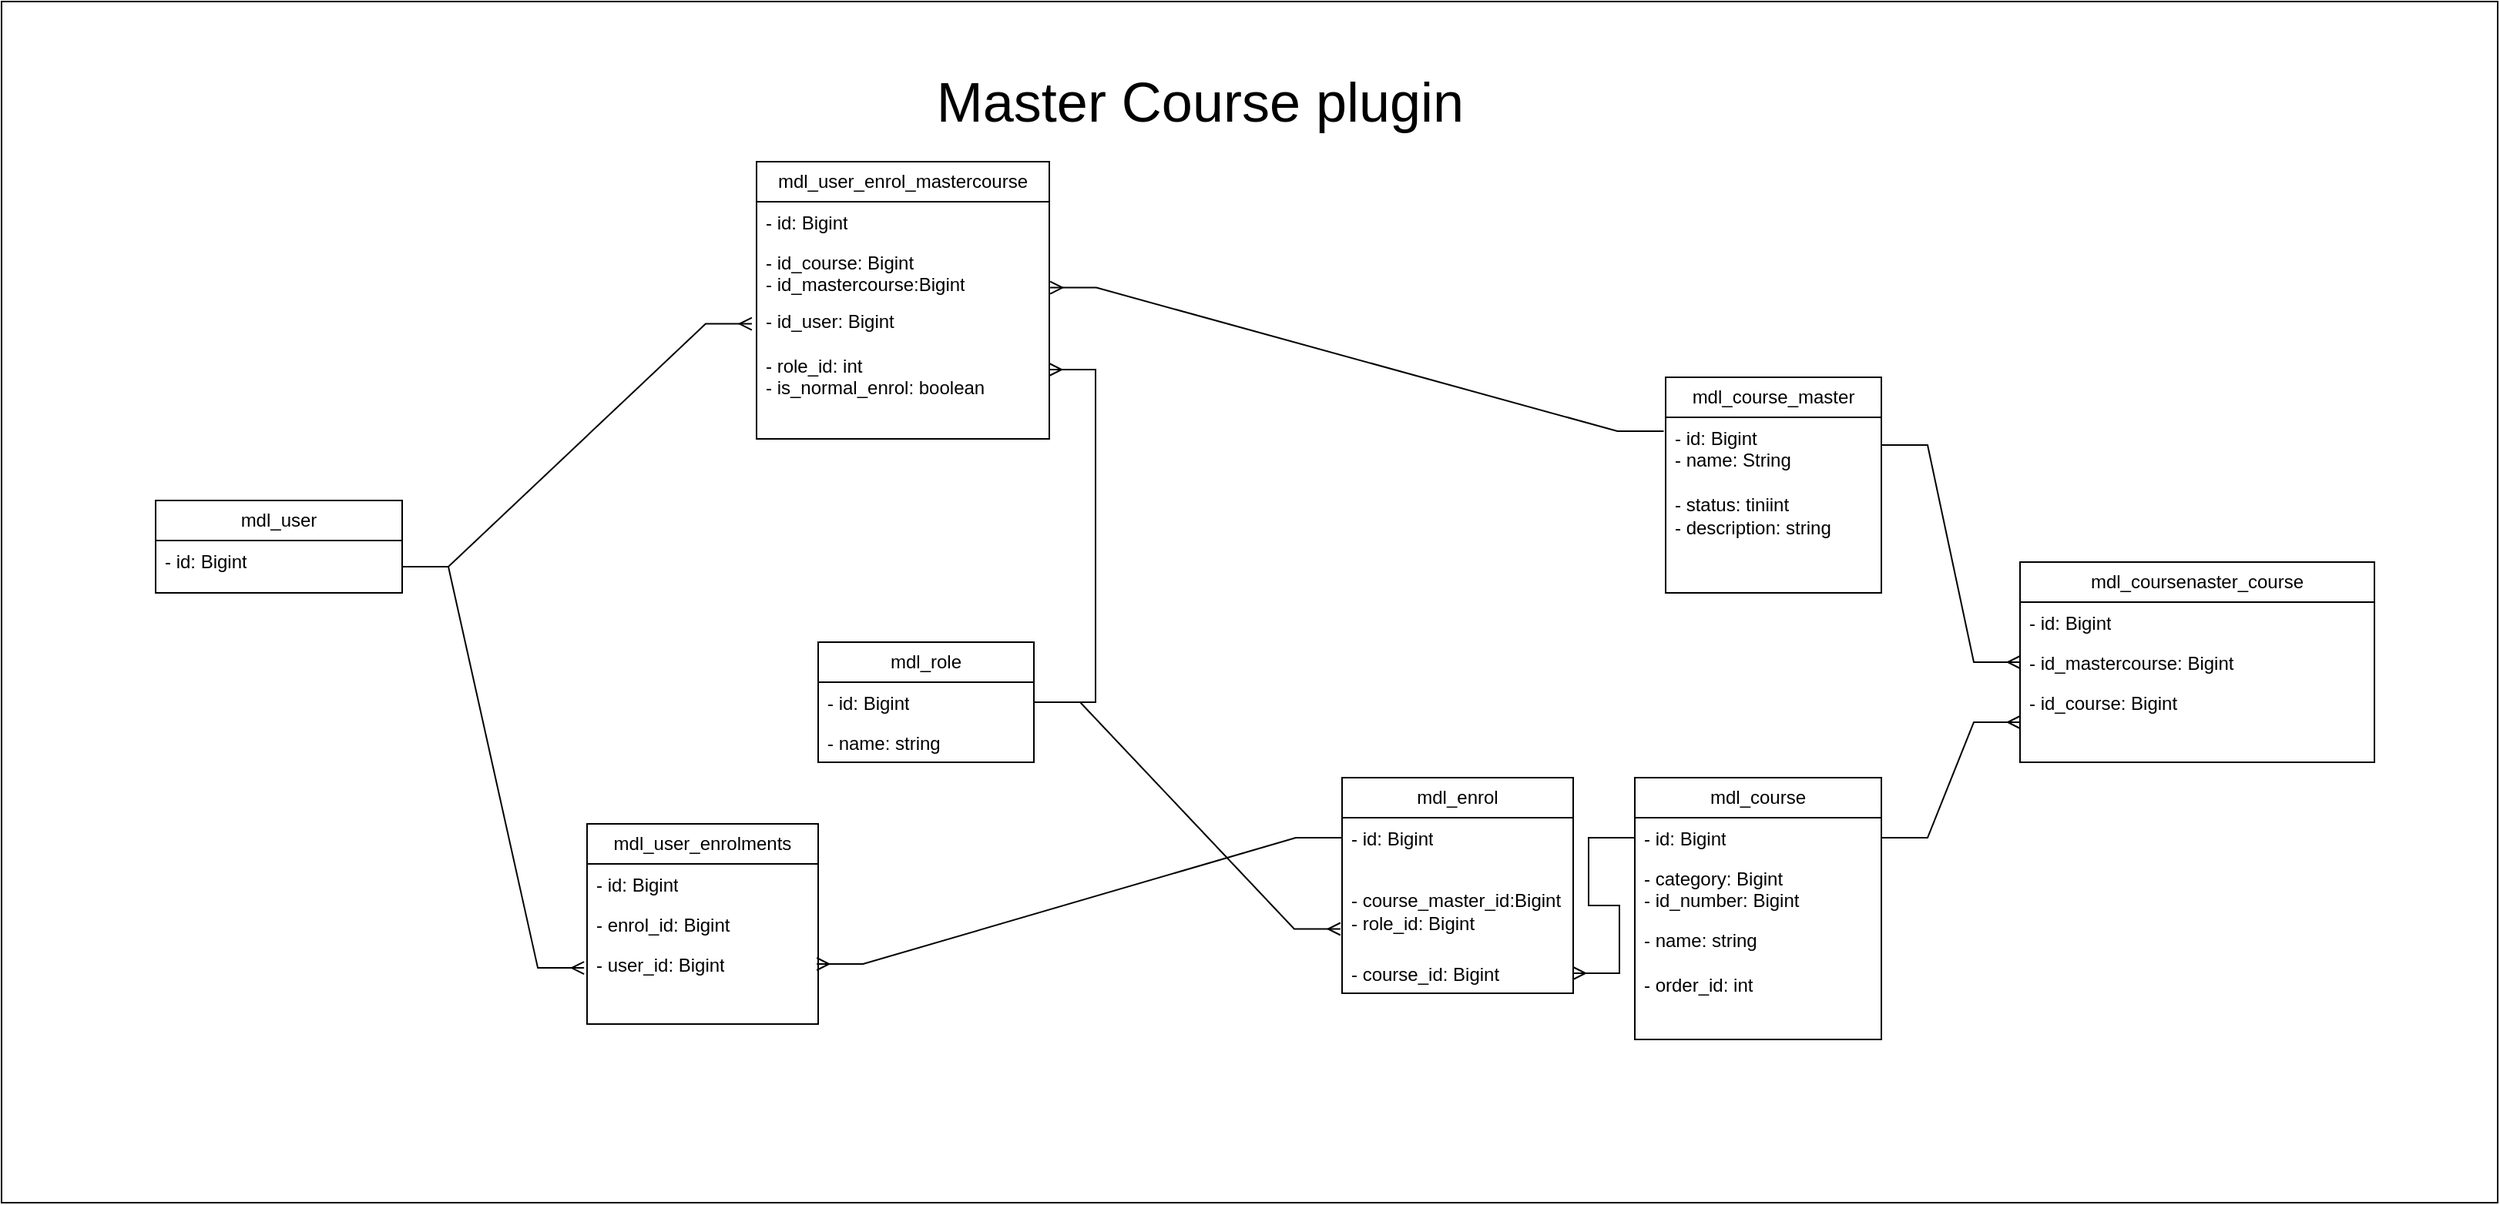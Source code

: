 <mxfile version="21.2.9" type="device">
  <diagram name="Trang-1" id="vvAySkEcpuYet9gHZzhA">
    <mxGraphModel dx="3701" dy="2786" grid="1" gridSize="10" guides="1" tooltips="1" connect="1" arrows="1" fold="1" page="1" pageScale="1" pageWidth="827" pageHeight="1169" math="0" shadow="0">
      <root>
        <mxCell id="0" />
        <mxCell id="1" parent="0" />
        <mxCell id="dgNV_hn4S3hzJ5rHGfrF-4" value="" style="rounded=0;whiteSpace=wrap;html=1;" vertex="1" parent="1">
          <mxGeometry x="-500" y="-714" width="1620" height="780" as="geometry" />
        </mxCell>
        <mxCell id="FjE_208zSfqARchq0bAL-17" value="mdl_user_enrolments" style="swimlane;fontStyle=0;childLayout=stackLayout;horizontal=1;startSize=26;fillColor=none;horizontalStack=0;resizeParent=1;resizeParentMax=0;resizeLast=0;collapsible=1;marginBottom=0;whiteSpace=wrap;html=1;" parent="1" vertex="1">
          <mxGeometry x="-120" y="-180" width="150" height="130" as="geometry" />
        </mxCell>
        <mxCell id="FjE_208zSfqARchq0bAL-18" value="- id: Bigint" style="text;strokeColor=none;fillColor=none;align=left;verticalAlign=top;spacingLeft=4;spacingRight=4;overflow=hidden;rotatable=0;points=[[0,0.5],[1,0.5]];portConstraint=eastwest;whiteSpace=wrap;html=1;" parent="FjE_208zSfqARchq0bAL-17" vertex="1">
          <mxGeometry y="26" width="150" height="26" as="geometry" />
        </mxCell>
        <mxCell id="FjE_208zSfqARchq0bAL-19" value="- enrol_id: Bigint" style="text;strokeColor=none;fillColor=none;align=left;verticalAlign=top;spacingLeft=4;spacingRight=4;overflow=hidden;rotatable=0;points=[[0,0.5],[1,0.5]];portConstraint=eastwest;whiteSpace=wrap;html=1;" parent="FjE_208zSfqARchq0bAL-17" vertex="1">
          <mxGeometry y="52" width="150" height="26" as="geometry" />
        </mxCell>
        <mxCell id="FjE_208zSfqARchq0bAL-20" value="- user_id: Bigint&lt;br&gt;" style="text;strokeColor=none;fillColor=none;align=left;verticalAlign=top;spacingLeft=4;spacingRight=4;overflow=hidden;rotatable=0;points=[[0,0.5],[1,0.5]];portConstraint=eastwest;whiteSpace=wrap;html=1;" parent="FjE_208zSfqARchq0bAL-17" vertex="1">
          <mxGeometry y="78" width="150" height="52" as="geometry" />
        </mxCell>
        <mxCell id="FjE_208zSfqARchq0bAL-21" value="mdl_enrol" style="swimlane;fontStyle=0;childLayout=stackLayout;horizontal=1;startSize=26;fillColor=none;horizontalStack=0;resizeParent=1;resizeParentMax=0;resizeLast=0;collapsible=1;marginBottom=0;whiteSpace=wrap;html=1;" parent="1" vertex="1">
          <mxGeometry x="370" y="-210" width="150" height="140" as="geometry" />
        </mxCell>
        <mxCell id="FjE_208zSfqARchq0bAL-22" value="- id: Bigint" style="text;strokeColor=none;fillColor=none;align=left;verticalAlign=top;spacingLeft=4;spacingRight=4;overflow=hidden;rotatable=0;points=[[0,0.5],[1,0.5]];portConstraint=eastwest;whiteSpace=wrap;html=1;" parent="FjE_208zSfqARchq0bAL-21" vertex="1">
          <mxGeometry y="26" width="150" height="26" as="geometry" />
        </mxCell>
        <mxCell id="FjE_208zSfqARchq0bAL-24" value="&lt;br&gt;- course_master_id:Bigint&lt;br&gt;- role_id: Bigint" style="text;strokeColor=none;fillColor=none;align=left;verticalAlign=top;spacingLeft=4;spacingRight=4;overflow=hidden;rotatable=0;points=[[0,0.5],[1,0.5]];portConstraint=eastwest;whiteSpace=wrap;html=1;" parent="FjE_208zSfqARchq0bAL-21" vertex="1">
          <mxGeometry y="52" width="150" height="62" as="geometry" />
        </mxCell>
        <mxCell id="FjE_208zSfqARchq0bAL-23" value="- course_id: Bigint" style="text;strokeColor=none;fillColor=none;align=left;verticalAlign=top;spacingLeft=4;spacingRight=4;overflow=hidden;rotatable=0;points=[[0,0.5],[1,0.5]];portConstraint=eastwest;whiteSpace=wrap;html=1;" parent="FjE_208zSfqARchq0bAL-21" vertex="1">
          <mxGeometry y="114" width="150" height="26" as="geometry" />
        </mxCell>
        <mxCell id="FjE_208zSfqARchq0bAL-25" value="mdl_role" style="swimlane;fontStyle=0;childLayout=stackLayout;horizontal=1;startSize=26;fillColor=none;horizontalStack=0;resizeParent=1;resizeParentMax=0;resizeLast=0;collapsible=1;marginBottom=0;whiteSpace=wrap;html=1;" parent="1" vertex="1">
          <mxGeometry x="30" y="-298" width="140" height="78" as="geometry" />
        </mxCell>
        <mxCell id="FjE_208zSfqARchq0bAL-26" value="- id: Bigint" style="text;strokeColor=none;fillColor=none;align=left;verticalAlign=top;spacingLeft=4;spacingRight=4;overflow=hidden;rotatable=0;points=[[0,0.5],[1,0.5]];portConstraint=eastwest;whiteSpace=wrap;html=1;" parent="FjE_208zSfqARchq0bAL-25" vertex="1">
          <mxGeometry y="26" width="140" height="26" as="geometry" />
        </mxCell>
        <mxCell id="FjE_208zSfqARchq0bAL-27" value="- name: string" style="text;strokeColor=none;fillColor=none;align=left;verticalAlign=top;spacingLeft=4;spacingRight=4;overflow=hidden;rotatable=0;points=[[0,0.5],[1,0.5]];portConstraint=eastwest;whiteSpace=wrap;html=1;" parent="FjE_208zSfqARchq0bAL-25" vertex="1">
          <mxGeometry y="52" width="140" height="26" as="geometry" />
        </mxCell>
        <mxCell id="FjE_208zSfqARchq0bAL-36" value="mdl_course" style="swimlane;fontStyle=0;childLayout=stackLayout;horizontal=1;startSize=26;fillColor=none;horizontalStack=0;resizeParent=1;resizeParentMax=0;resizeLast=0;collapsible=1;marginBottom=0;whiteSpace=wrap;html=1;" parent="1" vertex="1">
          <mxGeometry x="560" y="-210" width="160" height="170" as="geometry">
            <mxRectangle x="160" y="310" width="100" height="30" as="alternateBounds" />
          </mxGeometry>
        </mxCell>
        <mxCell id="FjE_208zSfqARchq0bAL-37" value="- id: Bigint" style="text;strokeColor=none;fillColor=none;align=left;verticalAlign=top;spacingLeft=4;spacingRight=4;overflow=hidden;rotatable=0;points=[[0,0.5],[1,0.5]];portConstraint=eastwest;whiteSpace=wrap;html=1;" parent="FjE_208zSfqARchq0bAL-36" vertex="1">
          <mxGeometry y="26" width="160" height="26" as="geometry" />
        </mxCell>
        <mxCell id="FjE_208zSfqARchq0bAL-38" value="- category: Bigint&lt;br&gt;- id_number: Bigint" style="text;strokeColor=none;fillColor=none;align=left;verticalAlign=top;spacingLeft=4;spacingRight=4;overflow=hidden;rotatable=0;points=[[0,0.5],[1,0.5]];portConstraint=eastwest;whiteSpace=wrap;html=1;" parent="FjE_208zSfqARchq0bAL-36" vertex="1">
          <mxGeometry y="52" width="160" height="40" as="geometry" />
        </mxCell>
        <mxCell id="FjE_208zSfqARchq0bAL-39" value="- name: string&lt;br&gt;&lt;br&gt;- order_id: int" style="text;strokeColor=none;fillColor=none;align=left;verticalAlign=top;spacingLeft=4;spacingRight=4;overflow=hidden;rotatable=0;points=[[0,0.5],[1,0.5]];portConstraint=eastwest;whiteSpace=wrap;html=1;" parent="FjE_208zSfqARchq0bAL-36" vertex="1">
          <mxGeometry y="92" width="160" height="78" as="geometry" />
        </mxCell>
        <mxCell id="FjE_208zSfqARchq0bAL-51" value="mdl_course_master" style="swimlane;fontStyle=0;childLayout=stackLayout;horizontal=1;startSize=26;fillColor=none;horizontalStack=0;resizeParent=1;resizeParentMax=0;resizeLast=0;collapsible=1;marginBottom=0;whiteSpace=wrap;html=1;" parent="1" vertex="1">
          <mxGeometry x="580" y="-470" width="140" height="140" as="geometry" />
        </mxCell>
        <mxCell id="FjE_208zSfqARchq0bAL-52" value="- id: Bigint&lt;br&gt;- name: String&lt;br&gt;&lt;br&gt;- status: tiniint&lt;br&gt;- description: string" style="text;strokeColor=none;fillColor=none;align=left;verticalAlign=top;spacingLeft=4;spacingRight=4;overflow=hidden;rotatable=0;points=[[0,0.5],[1,0.5]];portConstraint=eastwest;whiteSpace=wrap;html=1;" parent="FjE_208zSfqARchq0bAL-51" vertex="1">
          <mxGeometry y="26" width="140" height="114" as="geometry" />
        </mxCell>
        <mxCell id="FjE_208zSfqARchq0bAL-60" value="mdl_user" style="swimlane;fontStyle=0;childLayout=stackLayout;horizontal=1;startSize=26;fillColor=none;horizontalStack=0;resizeParent=1;resizeParentMax=0;resizeLast=0;collapsible=1;marginBottom=0;whiteSpace=wrap;html=1;" parent="1" vertex="1">
          <mxGeometry x="-400" y="-390" width="160" height="60" as="geometry" />
        </mxCell>
        <mxCell id="FjE_208zSfqARchq0bAL-61" value="- id: Bigint" style="text;strokeColor=none;fillColor=none;align=left;verticalAlign=top;spacingLeft=4;spacingRight=4;overflow=hidden;rotatable=0;points=[[0,0.5],[1,0.5]];portConstraint=eastwest;whiteSpace=wrap;html=1;" parent="FjE_208zSfqARchq0bAL-60" vertex="1">
          <mxGeometry y="26" width="160" height="34" as="geometry" />
        </mxCell>
        <mxCell id="FjE_208zSfqARchq0bAL-71" value="" style="edgeStyle=entityRelationEdgeStyle;fontSize=12;html=1;endArrow=ERmany;rounded=0;exitX=0;exitY=0.5;exitDx=0;exitDy=0;entryX=0.994;entryY=0.25;entryDx=0;entryDy=0;entryPerimeter=0;" parent="1" source="FjE_208zSfqARchq0bAL-22" target="FjE_208zSfqARchq0bAL-20" edge="1">
          <mxGeometry width="100" height="100" relative="1" as="geometry">
            <mxPoint x="350" y="280" as="sourcePoint" />
            <mxPoint x="450" y="180" as="targetPoint" />
          </mxGeometry>
        </mxCell>
        <mxCell id="FjE_208zSfqARchq0bAL-72" value="" style="edgeStyle=entityRelationEdgeStyle;fontSize=12;html=1;endArrow=ERmany;rounded=0;exitX=1;exitY=0.5;exitDx=0;exitDy=0;entryX=-0.007;entryY=0.746;entryDx=0;entryDy=0;entryPerimeter=0;" parent="1" source="FjE_208zSfqARchq0bAL-26" target="FjE_208zSfqARchq0bAL-24" edge="1">
          <mxGeometry width="100" height="100" relative="1" as="geometry">
            <mxPoint x="350" y="280" as="sourcePoint" />
            <mxPoint x="450" y="180" as="targetPoint" />
          </mxGeometry>
        </mxCell>
        <mxCell id="FjE_208zSfqARchq0bAL-73" value="&lt;font style=&quot;font-size: 36px;&quot;&gt;Master Course plugin&lt;/font&gt;" style="text;html=1;strokeColor=none;fillColor=none;align=center;verticalAlign=middle;whiteSpace=wrap;rounded=0;" parent="1" vertex="1">
          <mxGeometry x="80" y="-714" width="396" height="130" as="geometry" />
        </mxCell>
        <mxCell id="y1xLyGdMRMNzuJavJluG-1" value="mdl_user_enrol_mastercourse" style="swimlane;fontStyle=0;childLayout=stackLayout;horizontal=1;startSize=26;fillColor=none;horizontalStack=0;resizeParent=1;resizeParentMax=0;resizeLast=0;collapsible=1;marginBottom=0;whiteSpace=wrap;html=1;" parent="1" vertex="1">
          <mxGeometry x="-10" y="-610" width="190" height="180" as="geometry" />
        </mxCell>
        <mxCell id="y1xLyGdMRMNzuJavJluG-2" value="- id: Bigint" style="text;strokeColor=none;fillColor=none;align=left;verticalAlign=top;spacingLeft=4;spacingRight=4;overflow=hidden;rotatable=0;points=[[0,0.5],[1,0.5]];portConstraint=eastwest;whiteSpace=wrap;html=1;" parent="y1xLyGdMRMNzuJavJluG-1" vertex="1">
          <mxGeometry y="26" width="190" height="26" as="geometry" />
        </mxCell>
        <mxCell id="y1xLyGdMRMNzuJavJluG-3" value="- id_course: Bigint&lt;br&gt;- id_mastercourse:Bigint&lt;br&gt;" style="text;strokeColor=none;fillColor=none;align=left;verticalAlign=top;spacingLeft=4;spacingRight=4;overflow=hidden;rotatable=0;points=[[0,0.5],[1,0.5]];portConstraint=eastwest;whiteSpace=wrap;html=1;" parent="y1xLyGdMRMNzuJavJluG-1" vertex="1">
          <mxGeometry y="52" width="190" height="38" as="geometry" />
        </mxCell>
        <mxCell id="y1xLyGdMRMNzuJavJluG-4" value="- id_user: Bigint&lt;br&gt;&lt;br&gt;- role_id: int&lt;br&gt;- is_normal_enrol: boolean" style="text;strokeColor=none;fillColor=none;align=left;verticalAlign=top;spacingLeft=4;spacingRight=4;overflow=hidden;rotatable=0;points=[[0,0.5],[1,0.5]];portConstraint=eastwest;whiteSpace=wrap;html=1;" parent="y1xLyGdMRMNzuJavJluG-1" vertex="1">
          <mxGeometry y="90" width="190" height="90" as="geometry" />
        </mxCell>
        <mxCell id="y1xLyGdMRMNzuJavJluG-6" value="" style="edgeStyle=entityRelationEdgeStyle;fontSize=12;html=1;endArrow=ERmany;rounded=0;exitX=-0.009;exitY=0.079;exitDx=0;exitDy=0;exitPerimeter=0;entryX=1.003;entryY=0.784;entryDx=0;entryDy=0;entryPerimeter=0;" parent="1" source="FjE_208zSfqARchq0bAL-52" target="y1xLyGdMRMNzuJavJluG-3" edge="1">
          <mxGeometry width="100" height="100" relative="1" as="geometry">
            <mxPoint x="300" y="-180" as="sourcePoint" />
            <mxPoint x="380" y="-350" as="targetPoint" />
          </mxGeometry>
        </mxCell>
        <mxCell id="y1xLyGdMRMNzuJavJluG-8" value="" style="edgeStyle=entityRelationEdgeStyle;fontSize=12;html=1;endArrow=ERmany;rounded=0;exitX=1;exitY=0.5;exitDx=0;exitDy=0;" parent="1" source="FjE_208zSfqARchq0bAL-26" target="y1xLyGdMRMNzuJavJluG-4" edge="1">
          <mxGeometry width="100" height="100" relative="1" as="geometry">
            <mxPoint x="330" y="-260" as="sourcePoint" />
            <mxPoint x="430" y="-360" as="targetPoint" />
          </mxGeometry>
        </mxCell>
        <mxCell id="_tsE_jrd2fQnDCASBe8t-6" value="mdl_coursenaster_course" style="swimlane;fontStyle=0;childLayout=stackLayout;horizontal=1;startSize=26;fillColor=none;horizontalStack=0;resizeParent=1;resizeParentMax=0;resizeLast=0;collapsible=1;marginBottom=0;whiteSpace=wrap;html=1;" parent="1" vertex="1">
          <mxGeometry x="810" y="-350" width="230" height="130" as="geometry" />
        </mxCell>
        <mxCell id="_tsE_jrd2fQnDCASBe8t-7" value="- id: Bigint" style="text;strokeColor=none;fillColor=none;align=left;verticalAlign=top;spacingLeft=4;spacingRight=4;overflow=hidden;rotatable=0;points=[[0,0.5],[1,0.5]];portConstraint=eastwest;whiteSpace=wrap;html=1;" parent="_tsE_jrd2fQnDCASBe8t-6" vertex="1">
          <mxGeometry y="26" width="230" height="26" as="geometry" />
        </mxCell>
        <mxCell id="_tsE_jrd2fQnDCASBe8t-8" value="- id_mastercourse: Bigint" style="text;strokeColor=none;fillColor=none;align=left;verticalAlign=top;spacingLeft=4;spacingRight=4;overflow=hidden;rotatable=0;points=[[0,0.5],[1,0.5]];portConstraint=eastwest;whiteSpace=wrap;html=1;" parent="_tsE_jrd2fQnDCASBe8t-6" vertex="1">
          <mxGeometry y="52" width="230" height="26" as="geometry" />
        </mxCell>
        <mxCell id="_tsE_jrd2fQnDCASBe8t-9" value="- id_course: Bigint" style="text;strokeColor=none;fillColor=none;align=left;verticalAlign=top;spacingLeft=4;spacingRight=4;overflow=hidden;rotatable=0;points=[[0,0.5],[1,0.5]];portConstraint=eastwest;whiteSpace=wrap;html=1;" parent="_tsE_jrd2fQnDCASBe8t-6" vertex="1">
          <mxGeometry y="78" width="230" height="52" as="geometry" />
        </mxCell>
        <mxCell id="_tsE_jrd2fQnDCASBe8t-10" value="" style="edgeStyle=entityRelationEdgeStyle;fontSize=12;html=1;endArrow=ERmany;rounded=0;exitX=1;exitY=0.5;exitDx=0;exitDy=0;entryX=0;entryY=0.5;entryDx=0;entryDy=0;" parent="1" source="FjE_208zSfqARchq0bAL-37" target="_tsE_jrd2fQnDCASBe8t-9" edge="1">
          <mxGeometry width="100" height="100" relative="1" as="geometry">
            <mxPoint x="520" y="-200" as="sourcePoint" />
            <mxPoint x="620" y="-300" as="targetPoint" />
          </mxGeometry>
        </mxCell>
        <mxCell id="_tsE_jrd2fQnDCASBe8t-11" value="" style="edgeStyle=entityRelationEdgeStyle;fontSize=12;html=1;endArrow=ERmany;rounded=0;exitX=1;exitY=0.158;exitDx=0;exitDy=0;exitPerimeter=0;entryX=0;entryY=0.5;entryDx=0;entryDy=0;" parent="1" source="FjE_208zSfqARchq0bAL-52" target="_tsE_jrd2fQnDCASBe8t-8" edge="1">
          <mxGeometry width="100" height="100" relative="1" as="geometry">
            <mxPoint x="520" y="-200" as="sourcePoint" />
            <mxPoint x="620" y="-300" as="targetPoint" />
          </mxGeometry>
        </mxCell>
        <mxCell id="2" value="" style="edgeStyle=entityRelationEdgeStyle;fontSize=12;html=1;endArrow=ERmany;rounded=0;entryX=-0.016;entryY=0.17;entryDx=0;entryDy=0;entryPerimeter=0;exitX=1;exitY=0.5;exitDx=0;exitDy=0;" parent="1" source="FjE_208zSfqARchq0bAL-61" target="y1xLyGdMRMNzuJavJluG-4" edge="1">
          <mxGeometry width="100" height="100" relative="1" as="geometry">
            <mxPoint x="-187.62" y="-278" as="sourcePoint" />
            <mxPoint x="180.0" y="-417.172" as="targetPoint" />
          </mxGeometry>
        </mxCell>
        <mxCell id="3" value="" style="edgeStyle=entityRelationEdgeStyle;fontSize=12;html=1;endArrow=ERmany;rounded=0;entryX=-0.013;entryY=0.299;entryDx=0;entryDy=0;entryPerimeter=0;exitX=1;exitY=0.5;exitDx=0;exitDy=0;" parent="1" source="FjE_208zSfqARchq0bAL-61" target="FjE_208zSfqARchq0bAL-20" edge="1">
          <mxGeometry width="100" height="100" relative="1" as="geometry">
            <mxPoint x="-240" y="-340" as="sourcePoint" />
            <mxPoint x="-150" y="-160" as="targetPoint" />
          </mxGeometry>
        </mxCell>
        <mxCell id="4" value="" style="edgeStyle=entityRelationEdgeStyle;fontSize=12;html=1;endArrow=ERmany;rounded=0;exitX=0;exitY=0.5;exitDx=0;exitDy=0;" parent="1" source="FjE_208zSfqARchq0bAL-37" target="FjE_208zSfqARchq0bAL-23" edge="1">
          <mxGeometry width="100" height="100" relative="1" as="geometry">
            <mxPoint x="730" y="-161.0" as="sourcePoint" />
            <mxPoint x="820" y="-236.0" as="targetPoint" />
          </mxGeometry>
        </mxCell>
      </root>
    </mxGraphModel>
  </diagram>
</mxfile>
